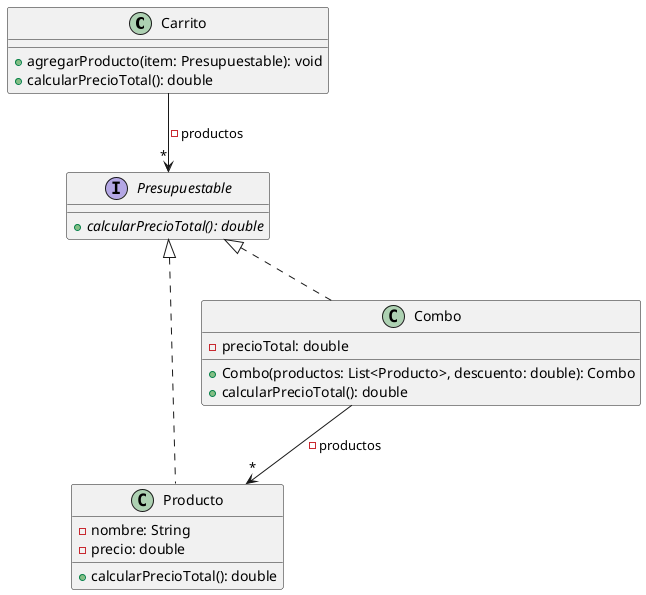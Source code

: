 @startuml

class Carrito {
    + agregarProducto(item: Presupuestable): void
    + calcularPrecioTotal(): double
}

class Producto {
    - nombre: String
    - precio: double
    + calcularPrecioTotal(): double
}

class Combo {
    - precioTotal: double
    + Combo(productos: List<Producto>, descuento: double): Combo
    + calcularPrecioTotal(): double
}

interface Presupuestable {
    + {abstract} calcularPrecioTotal(): double
}

Carrito --> "*" Presupuestable : - productos
Combo --> "*" Producto : - productos
Combo .up.|> Presupuestable
Producto .up.|> Presupuestable



@enduml